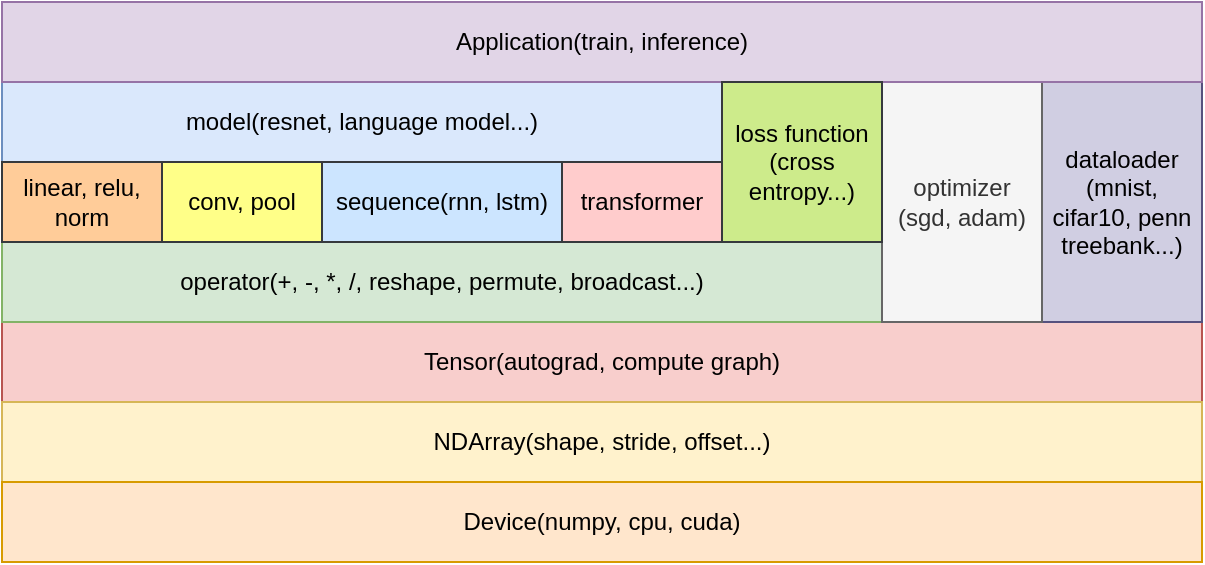 <mxfile version="24.7.7">
  <diagram name="Page-1" id="8JL3r0IEEzIvo5xmHNcU">
    <mxGraphModel dx="1066" dy="674" grid="1" gridSize="10" guides="1" tooltips="1" connect="1" arrows="1" fold="1" page="1" pageScale="1" pageWidth="827" pageHeight="1169" math="0" shadow="0">
      <root>
        <mxCell id="0" />
        <mxCell id="1" parent="0" />
        <mxCell id="gXifH98TI9z1TRahVxYh-1" value="Tensor(autograd, compute graph)" style="rounded=0;whiteSpace=wrap;html=1;fillColor=#f8cecc;strokeColor=#b85450;" parent="1" vertex="1">
          <mxGeometry x="120" y="200" width="600" height="40" as="geometry" />
        </mxCell>
        <mxCell id="gXifH98TI9z1TRahVxYh-2" value="NDArray(shape, stride, offset...)" style="rounded=0;whiteSpace=wrap;html=1;fillColor=#fff2cc;strokeColor=#d6b656;" parent="1" vertex="1">
          <mxGeometry x="120" y="240" width="600" height="40" as="geometry" />
        </mxCell>
        <mxCell id="SKbQJhTAtyl1i4n443l8-2" value="Device(numpy, cpu, cuda)" style="rounded=0;whiteSpace=wrap;html=1;fillColor=#ffe6cc;strokeColor=#d79b00;" vertex="1" parent="1">
          <mxGeometry x="120" y="280" width="600" height="40" as="geometry" />
        </mxCell>
        <mxCell id="SKbQJhTAtyl1i4n443l8-3" value="operator(+, -, *, /, reshape, permute, broadcast...)" style="rounded=0;whiteSpace=wrap;html=1;fillColor=#d5e8d4;strokeColor=#82b366;" vertex="1" parent="1">
          <mxGeometry x="120" y="160" width="440" height="40" as="geometry" />
        </mxCell>
        <mxCell id="SKbQJhTAtyl1i4n443l8-5" value="model(resnet, language model...)" style="rounded=0;whiteSpace=wrap;html=1;fillColor=#dae8fc;strokeColor=#6c8ebf;" vertex="1" parent="1">
          <mxGeometry x="120" y="80" width="360" height="40" as="geometry" />
        </mxCell>
        <mxCell id="SKbQJhTAtyl1i4n443l8-6" value="linear, relu, norm" style="rounded=0;whiteSpace=wrap;html=1;fillColor=#ffcc99;strokeColor=#36393d;" vertex="1" parent="1">
          <mxGeometry x="120" y="120" width="80" height="40" as="geometry" />
        </mxCell>
        <mxCell id="SKbQJhTAtyl1i4n443l8-7" value="dataloader&lt;div&gt;(mnist, cifar10, penn treebank...)&lt;/div&gt;" style="rounded=0;whiteSpace=wrap;html=1;fillColor=#d0cee2;strokeColor=#56517e;" vertex="1" parent="1">
          <mxGeometry x="640" y="80" width="80" height="120" as="geometry" />
        </mxCell>
        <mxCell id="SKbQJhTAtyl1i4n443l8-8" value="conv, pool" style="rounded=0;whiteSpace=wrap;html=1;fillColor=#ffff88;strokeColor=#36393d;" vertex="1" parent="1">
          <mxGeometry x="200" y="120" width="80" height="40" as="geometry" />
        </mxCell>
        <mxCell id="SKbQJhTAtyl1i4n443l8-9" value="sequence(rnn, lstm)" style="rounded=0;whiteSpace=wrap;html=1;fillColor=#cce5ff;strokeColor=#36393d;" vertex="1" parent="1">
          <mxGeometry x="280" y="120" width="120" height="40" as="geometry" />
        </mxCell>
        <mxCell id="SKbQJhTAtyl1i4n443l8-10" value="transformer" style="rounded=0;whiteSpace=wrap;html=1;fillColor=#ffcccc;strokeColor=#36393d;" vertex="1" parent="1">
          <mxGeometry x="400" y="120" width="80" height="40" as="geometry" />
        </mxCell>
        <mxCell id="SKbQJhTAtyl1i4n443l8-11" value="optimizer&lt;div&gt;(sgd, adam)&lt;/div&gt;" style="rounded=0;whiteSpace=wrap;html=1;fillColor=#f5f5f5;strokeColor=#666666;fontColor=#333333;" vertex="1" parent="1">
          <mxGeometry x="560" y="80" width="80" height="120" as="geometry" />
        </mxCell>
        <mxCell id="SKbQJhTAtyl1i4n443l8-12" value="Application(train, inference)" style="rounded=0;whiteSpace=wrap;html=1;fillColor=#e1d5e7;strokeColor=#9673a6;" vertex="1" parent="1">
          <mxGeometry x="120" y="40" width="600" height="40" as="geometry" />
        </mxCell>
        <mxCell id="SKbQJhTAtyl1i4n443l8-13" value="loss function&lt;div&gt;(cross entropy...)&lt;/div&gt;" style="rounded=0;whiteSpace=wrap;html=1;fillColor=#cdeb8b;strokeColor=#36393d;" vertex="1" parent="1">
          <mxGeometry x="480" y="80" width="80" height="80" as="geometry" />
        </mxCell>
      </root>
    </mxGraphModel>
  </diagram>
</mxfile>
